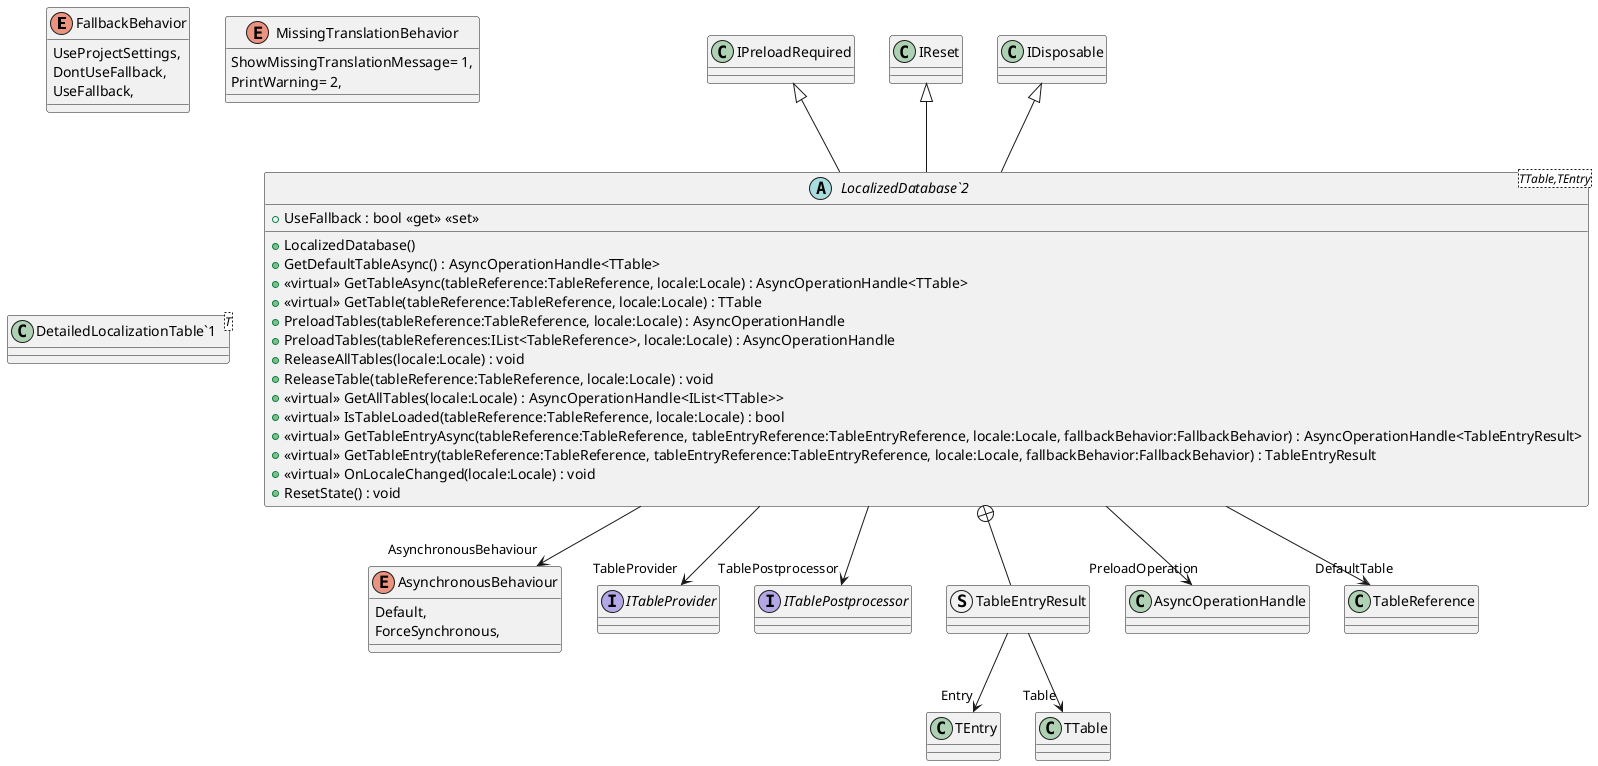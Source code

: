 @startuml
enum FallbackBehavior {
    UseProjectSettings,
    DontUseFallback,
    UseFallback,
}
enum MissingTranslationBehavior {
    ShowMissingTranslationMessage= 1,
    PrintWarning= 2,
}
enum AsynchronousBehaviour {
    Default,
    ForceSynchronous,
}
interface ITableProvider {
}
interface ITablePostprocessor {
}
abstract class "LocalizedDatabase`2"<TTable,TEntry> {
    + UseFallback : bool <<get>> <<set>>
    + LocalizedDatabase()
    + GetDefaultTableAsync() : AsyncOperationHandle<TTable>
    + <<virtual>> GetTableAsync(tableReference:TableReference, locale:Locale) : AsyncOperationHandle<TTable>
    + <<virtual>> GetTable(tableReference:TableReference, locale:Locale) : TTable
    + PreloadTables(tableReference:TableReference, locale:Locale) : AsyncOperationHandle
    + PreloadTables(tableReferences:IList<TableReference>, locale:Locale) : AsyncOperationHandle
    + ReleaseAllTables(locale:Locale) : void
    + ReleaseTable(tableReference:TableReference, locale:Locale) : void
    + <<virtual>> GetAllTables(locale:Locale) : AsyncOperationHandle<IList<TTable>>
    + <<virtual>> IsTableLoaded(tableReference:TableReference, locale:Locale) : bool
    + <<virtual>> GetTableEntryAsync(tableReference:TableReference, tableEntryReference:TableEntryReference, locale:Locale, fallbackBehavior:FallbackBehavior) : AsyncOperationHandle<TableEntryResult>
    + <<virtual>> GetTableEntry(tableReference:TableReference, tableEntryReference:TableEntryReference, locale:Locale, fallbackBehavior:FallbackBehavior) : TableEntryResult
    + <<virtual>> OnLocaleChanged(locale:Locale) : void
    + ResetState() : void
}
class "DetailedLocalizationTable`1"<T> {
}
struct TableEntryResult {
}
IPreloadRequired <|-- "LocalizedDatabase`2"
IReset <|-- "LocalizedDatabase`2"
IDisposable <|-- "LocalizedDatabase`2"
"LocalizedDatabase`2" --> "PreloadOperation" AsyncOperationHandle
"LocalizedDatabase`2" --> "DefaultTable" TableReference
"LocalizedDatabase`2" --> "TableProvider" ITableProvider
"LocalizedDatabase`2" --> "TablePostprocessor" ITablePostprocessor
"LocalizedDatabase`2" --> "AsynchronousBehaviour" AsynchronousBehaviour
"LocalizedDatabase`2" +-- TableEntryResult
TableEntryResult --> "Entry" TEntry
TableEntryResult --> "Table" TTable
@enduml
